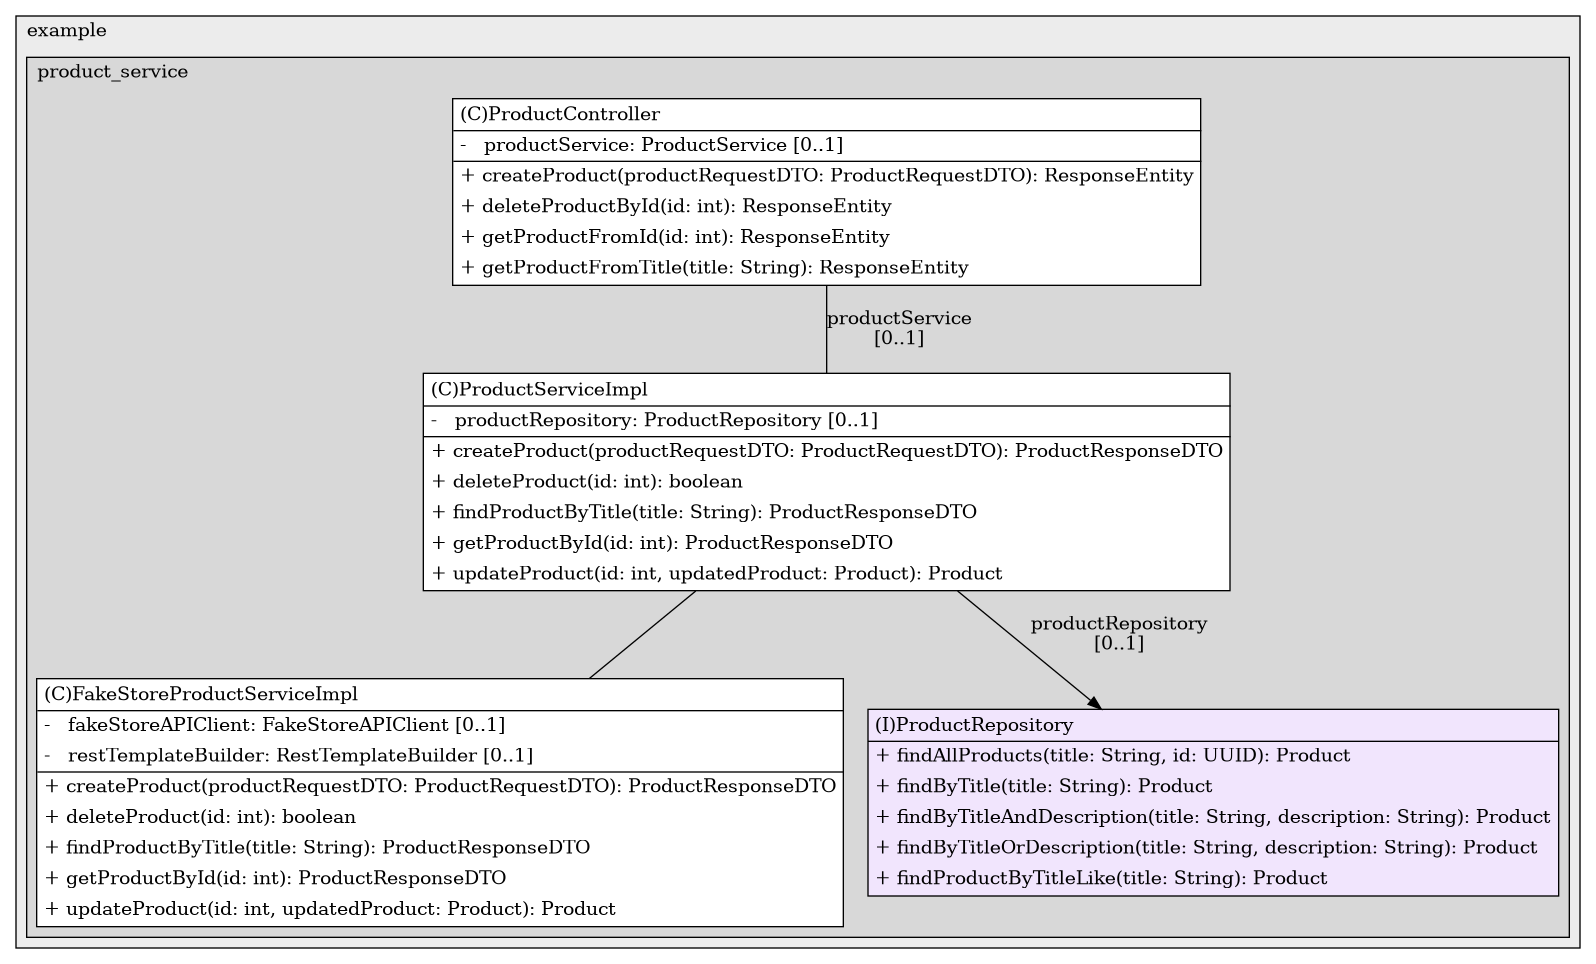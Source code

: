 @startuml

/' diagram meta data start
config=StructureConfiguration;
{
  "projectClassification": {
    "searchMode": "OpenProject", // OpenProject, AllProjects
    "includedProjects": "",
    "pathEndKeywords": "*.impl",
    "isClientPath": "",
    "isClientName": "",
    "isTestPath": "",
    "isTestName": "",
    "isMappingPath": "",
    "isMappingName": "",
    "isDataAccessPath": "",
    "isDataAccessName": "",
    "isDataStructurePath": "",
    "isDataStructureName": "",
    "isInterfaceStructuresPath": "",
    "isInterfaceStructuresName": "",
    "isEntryPointPath": "",
    "isEntryPointName": "",
    "treatFinalFieldsAsMandatory": false
  },
  "graphRestriction": {
    "classPackageExcludeFilter": "",
    "classPackageIncludeFilter": "",
    "classNameExcludeFilter": "",
    "classNameIncludeFilter": "",
    "methodNameExcludeFilter": "",
    "methodNameIncludeFilter": "",
    "removeByInheritance": "", // inheritance/annotation based filtering is done in a second step
    "removeByAnnotation": "",
    "removeByClassPackage": "", // cleanup the graph after inheritance/annotation based filtering is done
    "removeByClassName": "",
    "cutMappings": false,
    "cutEnum": true,
    "cutTests": true,
    "cutClient": true,
    "cutDataAccess": false,
    "cutInterfaceStructures": false,
    "cutDataStructures": false,
    "cutGetterAndSetter": true,
    "cutConstructors": true
  },
  "graphTraversal": {
    "forwardDepth": 6,
    "backwardDepth": 6,
    "classPackageExcludeFilter": "",
    "classPackageIncludeFilter": "",
    "classNameExcludeFilter": "",
    "classNameIncludeFilter": "",
    "methodNameExcludeFilter": "",
    "methodNameIncludeFilter": "",
    "hideMappings": false,
    "hideDataStructures": false,
    "hidePrivateMethods": true,
    "hideInterfaceCalls": true, // indirection: implementation -> interface (is hidden) -> implementation
    "onlyShowApplicationEntryPoints": false, // root node is included
    "useMethodCallsForStructureDiagram": "ForwardOnly" // ForwardOnly, BothDirections, No
  },
  "details": {
    "aggregation": "GroupByClass", // ByClass, GroupByClass, None
    "showClassGenericTypes": true,
    "showMethods": true,
    "showMethodParameterNames": true,
    "showMethodParameterTypes": true,
    "showMethodReturnType": true,
    "showPackageLevels": 2,
    "showDetailedClassStructure": true
  },
  "rootClass": "com.example.product_service.repository.ProductRepository",
  "extensionCallbackMethod": "" // qualified.class.name#methodName - signature: public static String method(String)
}
diagram meta data end '/



digraph g {
    rankdir="TB"
    splines=polyline
    

'nodes 
subgraph cluster_1322970774 { 
   	label=example
	labeljust=l
	fillcolor="#ececec"
	style=filled
   
   subgraph cluster_86488801 { 
   	label=product_service
	labeljust=l
	fillcolor="#d8d8d8"
	style=filled
   
   FakeStoreProductServiceImpl1510986811[
	label=<<TABLE BORDER="1" CELLBORDER="0" CELLPADDING="4" CELLSPACING="0">
<TR><TD ALIGN="LEFT" >(C)FakeStoreProductServiceImpl</TD></TR>
<HR/>
<TR><TD ALIGN="LEFT" >-   fakeStoreAPIClient: FakeStoreAPIClient [0..1]</TD></TR>
<TR><TD ALIGN="LEFT" >-   restTemplateBuilder: RestTemplateBuilder [0..1]</TD></TR>
<HR/>
<TR><TD ALIGN="LEFT" >+ createProduct(productRequestDTO: ProductRequestDTO): ProductResponseDTO</TD></TR>
<TR><TD ALIGN="LEFT" >+ deleteProduct(id: int): boolean</TD></TR>
<TR><TD ALIGN="LEFT" >+ findProductByTitle(title: String): ProductResponseDTO</TD></TR>
<TR><TD ALIGN="LEFT" >+ getProductById(id: int): ProductResponseDTO</TD></TR>
<TR><TD ALIGN="LEFT" >+ updateProduct(id: int, updatedProduct: Product): Product</TD></TR>
</TABLE>>
	style=filled
	margin=0
	shape=plaintext
	fillcolor="#FFFFFF"
];

ProductController618143830[
	label=<<TABLE BORDER="1" CELLBORDER="0" CELLPADDING="4" CELLSPACING="0">
<TR><TD ALIGN="LEFT" >(C)ProductController</TD></TR>
<HR/>
<TR><TD ALIGN="LEFT" >-   productService: ProductService [0..1]</TD></TR>
<HR/>
<TR><TD ALIGN="LEFT" >+ createProduct(productRequestDTO: ProductRequestDTO): ResponseEntity</TD></TR>
<TR><TD ALIGN="LEFT" >+ deleteProductById(id: int): ResponseEntity</TD></TR>
<TR><TD ALIGN="LEFT" >+ getProductFromId(id: int): ResponseEntity</TD></TR>
<TR><TD ALIGN="LEFT" >+ getProductFromTitle(title: String): ResponseEntity</TD></TR>
</TABLE>>
	style=filled
	margin=0
	shape=plaintext
	fillcolor="#FFFFFF"
];

ProductRepository1931515908[
	label=<<TABLE BORDER="1" CELLBORDER="0" CELLPADDING="4" CELLSPACING="0">
<TR><TD ALIGN="LEFT" >(I)ProductRepository</TD></TR>
<HR/>
<TR><TD ALIGN="LEFT" >+ findAllProducts(title: String, id: UUID): Product</TD></TR>
<TR><TD ALIGN="LEFT" >+ findByTitle(title: String): Product</TD></TR>
<TR><TD ALIGN="LEFT" >+ findByTitleAndDescription(title: String, description: String): Product</TD></TR>
<TR><TD ALIGN="LEFT" >+ findByTitleOrDescription(title: String, description: String): Product</TD></TR>
<TR><TD ALIGN="LEFT" >+ findProductByTitleLike(title: String): Product</TD></TR>
</TABLE>>
	style=filled
	margin=0
	shape=plaintext
	fillcolor="#F1E5FD"
];

ProductServiceImpl1510986811[
	label=<<TABLE BORDER="1" CELLBORDER="0" CELLPADDING="4" CELLSPACING="0">
<TR><TD ALIGN="LEFT" >(C)ProductServiceImpl</TD></TR>
<HR/>
<TR><TD ALIGN="LEFT" >-   productRepository: ProductRepository [0..1]</TD></TR>
<HR/>
<TR><TD ALIGN="LEFT" >+ createProduct(productRequestDTO: ProductRequestDTO): ProductResponseDTO</TD></TR>
<TR><TD ALIGN="LEFT" >+ deleteProduct(id: int): boolean</TD></TR>
<TR><TD ALIGN="LEFT" >+ findProductByTitle(title: String): ProductResponseDTO</TD></TR>
<TR><TD ALIGN="LEFT" >+ getProductById(id: int): ProductResponseDTO</TD></TR>
<TR><TD ALIGN="LEFT" >+ updateProduct(id: int, updatedProduct: Product): Product</TD></TR>
</TABLE>>
	style=filled
	margin=0
	shape=plaintext
	fillcolor="#FFFFFF"
];
} 
} 

'edges    
ProductController618143830 -> ProductServiceImpl1510986811[label="productService
[0..1]", arrowhead=none];
ProductServiceImpl1510986811 -> FakeStoreProductServiceImpl1510986811[arrowhead=none];
ProductServiceImpl1510986811 -> ProductRepository1931515908[label="productRepository
[0..1]"];
    
}
@enduml